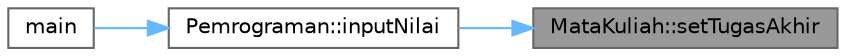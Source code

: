 digraph "MataKuliah::setTugasAkhir"
{
 // LATEX_PDF_SIZE
  bgcolor="transparent";
  edge [fontname=Helvetica,fontsize=10,labelfontname=Helvetica,labelfontsize=10];
  node [fontname=Helvetica,fontsize=10,shape=box,height=0.2,width=0.4];
  rankdir="RL";
  Node1 [id="Node000001",label="MataKuliah::setTugasAkhir",height=0.2,width=0.4,color="gray40", fillcolor="grey60", style="filled", fontcolor="black",tooltip=" "];
  Node1 -> Node2 [id="edge1_Node000001_Node000002",dir="back",color="steelblue1",style="solid",tooltip=" "];
  Node2 [id="Node000002",label="Pemrograman::inputNilai",height=0.2,width=0.4,color="grey40", fillcolor="white", style="filled",URL="$class_pemrograman.html#a3f6bba8de1e52b1efc071e301134a127",tooltip=" "];
  Node2 -> Node3 [id="edge2_Node000002_Node000003",dir="back",color="steelblue1",style="solid",tooltip=" "];
  Node3 [id="Node000003",label="main",height=0.2,width=0.4,color="grey40", fillcolor="white", style="filled",URL="$uaspemdas_8cpp.html#ae66f6b31b5ad750f1fe042a706a4e3d4",tooltip=" "];
}
